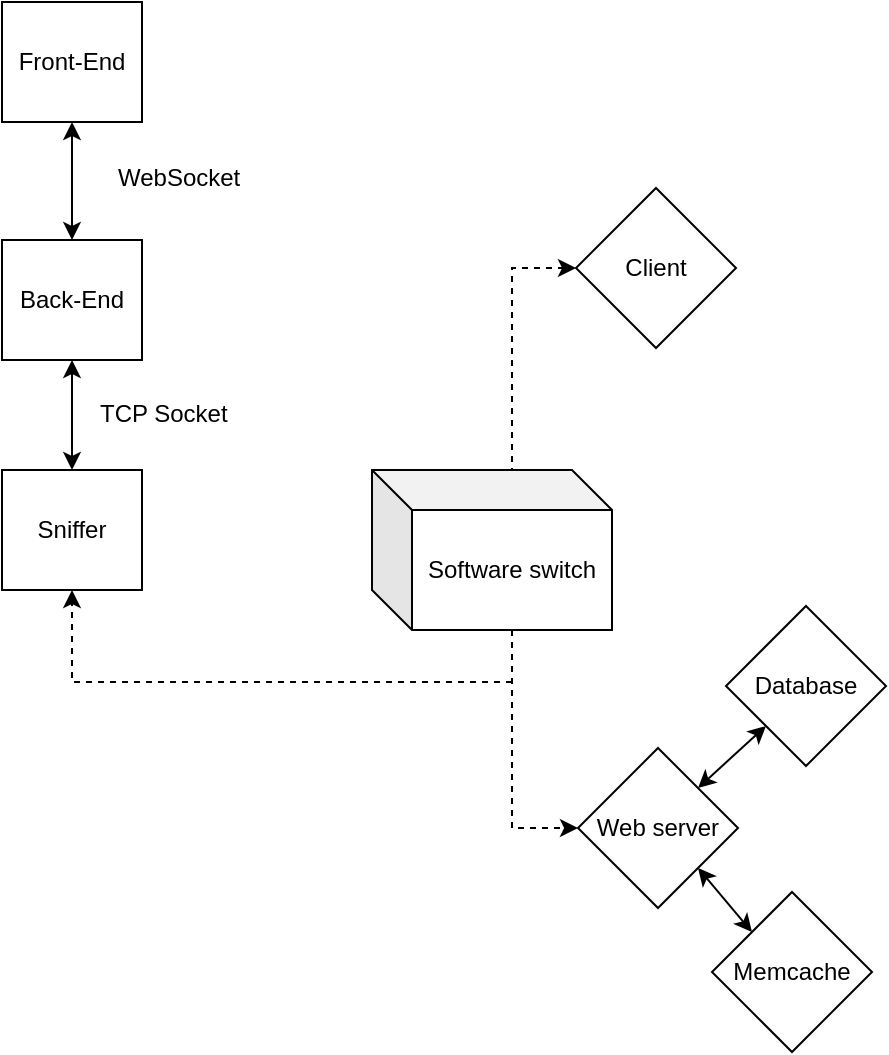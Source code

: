 <mxfile version="11.2.4" type="device" pages="1"><diagram id="S5edjpFdyZg2pcfRZ1eg" name="Page-1"><mxGraphModel dx="1369" dy="768" grid="1" gridSize="10" guides="1" tooltips="1" connect="1" arrows="1" fold="1" page="1" pageScale="1" pageWidth="827" pageHeight="1169" math="0" shadow="0"><root><mxCell id="0"/><mxCell id="1" parent="0"/><mxCell id="7DD5SOMza95rcAkGaaFt-25" style="rounded=0;orthogonalLoop=1;jettySize=auto;html=1;startArrow=none;startFill=0;endArrow=classic;endFill=1;exitX=0;exitY=0;exitDx=50;exitDy=0;entryX=0;entryY=0.5;entryDx=0;entryDy=0;edgeStyle=orthogonalEdgeStyle;exitPerimeter=0;dashed=1;" parent="1" source="OJBWHAViPHbtG72x_a2w-1" edge="1" target="OJBWHAViPHbtG72x_a2w-4"><mxGeometry relative="1" as="geometry"><mxPoint x="481" y="350" as="targetPoint"/><mxPoint x="480" y="424" as="sourcePoint"/><Array as="points"><mxPoint x="490" y="424"/><mxPoint x="490" y="323"/></Array></mxGeometry></mxCell><mxCell id="7DD5SOMza95rcAkGaaFt-38" style="rounded=0;orthogonalLoop=1;jettySize=auto;html=1;exitX=0.5;exitY=1;exitDx=0;exitDy=0;startArrow=classic;startFill=1;endArrow=classic;endFill=1;" parent="1" source="7DD5SOMza95rcAkGaaFt-1" target="7DD5SOMza95rcAkGaaFt-2" edge="1"><mxGeometry relative="1" as="geometry"/></mxCell><mxCell id="7DD5SOMza95rcAkGaaFt-1" value="Front-End" style="rounded=0;whiteSpace=wrap;html=1;" parent="1" vertex="1"><mxGeometry x="235" y="190" width="70" height="60" as="geometry"/></mxCell><mxCell id="7DD5SOMza95rcAkGaaFt-2" value="Back-End" style="rounded=0;whiteSpace=wrap;html=1;" parent="1" vertex="1"><mxGeometry x="235" y="309" width="70" height="60" as="geometry"/></mxCell><mxCell id="7DD5SOMza95rcAkGaaFt-40" style="edgeStyle=none;rounded=0;orthogonalLoop=1;jettySize=auto;html=1;exitX=0.5;exitY=0;exitDx=0;exitDy=0;startArrow=classic;startFill=1;endArrow=classic;endFill=1;fontSize=9;" parent="1" source="7DD5SOMza95rcAkGaaFt-3" target="7DD5SOMza95rcAkGaaFt-2" edge="1"><mxGeometry relative="1" as="geometry"/></mxCell><mxCell id="7DD5SOMza95rcAkGaaFt-3" value="Sniffer" style="rounded=0;whiteSpace=wrap;html=1;" parent="1" vertex="1"><mxGeometry x="235" y="424" width="70" height="60" as="geometry"/></mxCell><mxCell id="7DD5SOMza95rcAkGaaFt-7" value="WebSocket " style="text;html=1;resizable=0;points=[];autosize=1;align=left;verticalAlign=top;spacingTop=-4;" parent="1" vertex="1"><mxGeometry x="291" y="268" width="80" height="20" as="geometry"/></mxCell><mxCell id="7DD5SOMza95rcAkGaaFt-8" value="TCP Socket " style="text;html=1;resizable=0;points=[];autosize=1;align=left;verticalAlign=top;spacingTop=-4;fillColor=#ffffff;" parent="1" vertex="1"><mxGeometry x="282" y="386" width="80" height="20" as="geometry"/></mxCell><mxCell id="OJBWHAViPHbtG72x_a2w-8" style="edgeStyle=orthogonalEdgeStyle;rounded=0;orthogonalLoop=1;jettySize=auto;html=1;exitX=0;exitY=0;exitDx=70;exitDy=80;exitPerimeter=0;entryX=0;entryY=0.5;entryDx=0;entryDy=0;dashed=1;" edge="1" parent="1" source="OJBWHAViPHbtG72x_a2w-1" target="OJBWHAViPHbtG72x_a2w-6"><mxGeometry relative="1" as="geometry"><mxPoint x="490" y="610" as="targetPoint"/></mxGeometry></mxCell><mxCell id="OJBWHAViPHbtG72x_a2w-1" value="Software switch " style="shape=cube;whiteSpace=wrap;html=1;boundedLbl=1;backgroundOutline=1;darkOpacity=0.05;darkOpacity2=0.1;" vertex="1" parent="1"><mxGeometry x="420" y="424" width="120" height="80" as="geometry"/></mxCell><mxCell id="OJBWHAViPHbtG72x_a2w-4" value="Client" style="rhombus;whiteSpace=wrap;html=1;" vertex="1" parent="1"><mxGeometry x="522" y="283" width="80" height="80" as="geometry"/></mxCell><mxCell id="OJBWHAViPHbtG72x_a2w-17" style="edgeStyle=none;rounded=0;orthogonalLoop=1;jettySize=auto;html=1;exitX=1;exitY=0;exitDx=0;exitDy=0;entryX=0;entryY=1;entryDx=0;entryDy=0;startArrow=classic;startFill=1;" edge="1" parent="1" source="OJBWHAViPHbtG72x_a2w-6" target="OJBWHAViPHbtG72x_a2w-16"><mxGeometry relative="1" as="geometry"/></mxCell><mxCell id="OJBWHAViPHbtG72x_a2w-18" style="edgeStyle=none;rounded=0;orthogonalLoop=1;jettySize=auto;html=1;exitX=1;exitY=1;exitDx=0;exitDy=0;entryX=0;entryY=0;entryDx=0;entryDy=0;startArrow=classic;startFill=1;" edge="1" parent="1" source="OJBWHAViPHbtG72x_a2w-6" target="OJBWHAViPHbtG72x_a2w-15"><mxGeometry relative="1" as="geometry"/></mxCell><mxCell id="OJBWHAViPHbtG72x_a2w-6" value="Web server" style="rhombus;whiteSpace=wrap;html=1;" vertex="1" parent="1"><mxGeometry x="523" y="563" width="80" height="80" as="geometry"/></mxCell><mxCell id="OJBWHAViPHbtG72x_a2w-12" value="" style="endArrow=classic;html=1;dashed=1;entryX=0.5;entryY=1;entryDx=0;entryDy=0;edgeStyle=orthogonalEdgeStyle;rounded=0;" edge="1" parent="1" target="7DD5SOMza95rcAkGaaFt-3"><mxGeometry width="50" height="50" relative="1" as="geometry"><mxPoint x="490" y="530" as="sourcePoint"/><mxPoint x="330" y="547" as="targetPoint"/><Array as="points"><mxPoint x="270" y="530"/></Array></mxGeometry></mxCell><mxCell id="OJBWHAViPHbtG72x_a2w-15" value="Memcache" style="rhombus;whiteSpace=wrap;html=1;" vertex="1" parent="1"><mxGeometry x="590" y="635" width="80" height="80" as="geometry"/></mxCell><mxCell id="OJBWHAViPHbtG72x_a2w-16" value="Database" style="rhombus;whiteSpace=wrap;html=1;" vertex="1" parent="1"><mxGeometry x="597" y="492" width="80" height="80" as="geometry"/></mxCell></root></mxGraphModel></diagram></mxfile>
